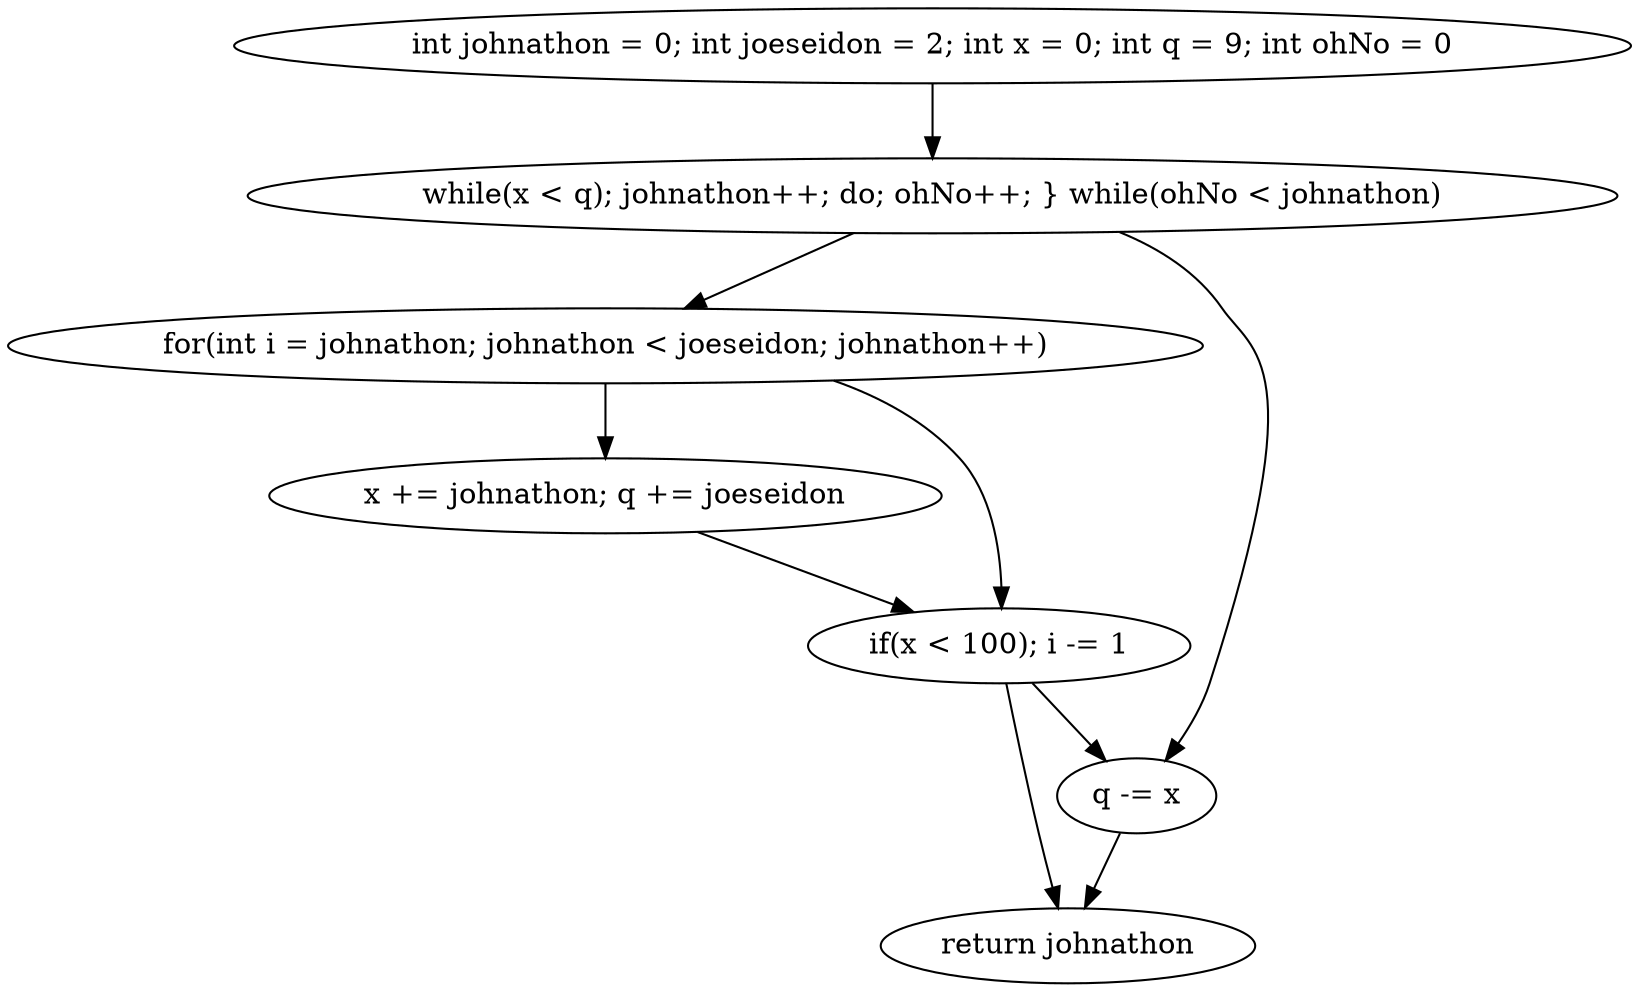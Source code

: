 digraph "Control Flow Graph" {
	B0 [label="int johnathon = 0; int joeseidon = 2; int x = 0; int q = 9; int ohNo = 0"]
	B1 [label="while(x < q); johnathon++; do; ohNo++; } while(ohNo < johnathon)"]
	B2 [label="for(int i = johnathon; johnathon < joeseidon; johnathon++)"]
	B3 [label="x += johnathon; q += joeseidon"]
	B4 [label="if(x < 100); i -= 1"]
	B6 [label="q -= x"]
	B7 [label="return johnathon"]
		B0 -> B1
		B1 -> B2
		B1 -> B6
		B2 -> B3
		B2 -> B4
		B3 -> B4
		B4 -> B6
		B4 -> B7
		B6 -> B7
}
